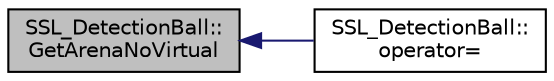 digraph "SSL_DetectionBall::GetArenaNoVirtual"
{
 // INTERACTIVE_SVG=YES
  edge [fontname="Helvetica",fontsize="10",labelfontname="Helvetica",labelfontsize="10"];
  node [fontname="Helvetica",fontsize="10",shape=record];
  rankdir="LR";
  Node1 [label="SSL_DetectionBall::\lGetArenaNoVirtual",height=0.2,width=0.4,color="black", fillcolor="grey75", style="filled", fontcolor="black"];
  Node1 -> Node2 [dir="back",color="midnightblue",fontsize="10",style="solid",fontname="Helvetica"];
  Node2 [label="SSL_DetectionBall::\loperator=",height=0.2,width=0.4,color="black", fillcolor="white", style="filled",URL="$da/d53/class_s_s_l___detection_ball.html#a85a343fa0957282f0e8676d46c549800"];
}
